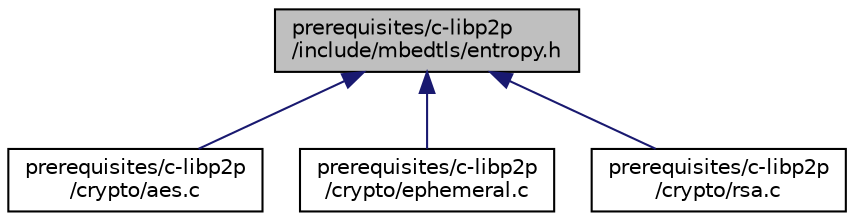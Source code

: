 digraph "prerequisites/c-libp2p/include/mbedtls/entropy.h"
{
  edge [fontname="Helvetica",fontsize="10",labelfontname="Helvetica",labelfontsize="10"];
  node [fontname="Helvetica",fontsize="10",shape=record];
  Node7 [label="prerequisites/c-libp2p\l/include/mbedtls/entropy.h",height=0.2,width=0.4,color="black", fillcolor="grey75", style="filled", fontcolor="black"];
  Node7 -> Node8 [dir="back",color="midnightblue",fontsize="10",style="solid"];
  Node8 [label="prerequisites/c-libp2p\l/crypto/aes.c",height=0.2,width=0.4,color="black", fillcolor="white", style="filled",URL="$crypto_2aes_8c_source.html"];
  Node7 -> Node9 [dir="back",color="midnightblue",fontsize="10",style="solid"];
  Node9 [label="prerequisites/c-libp2p\l/crypto/ephemeral.c",height=0.2,width=0.4,color="black", fillcolor="white", style="filled",URL="$ephemeral_8c_source.html"];
  Node7 -> Node10 [dir="back",color="midnightblue",fontsize="10",style="solid"];
  Node10 [label="prerequisites/c-libp2p\l/crypto/rsa.c",height=0.2,width=0.4,color="black", fillcolor="white", style="filled",URL="$crypto_2rsa_8c_source.html"];
}
